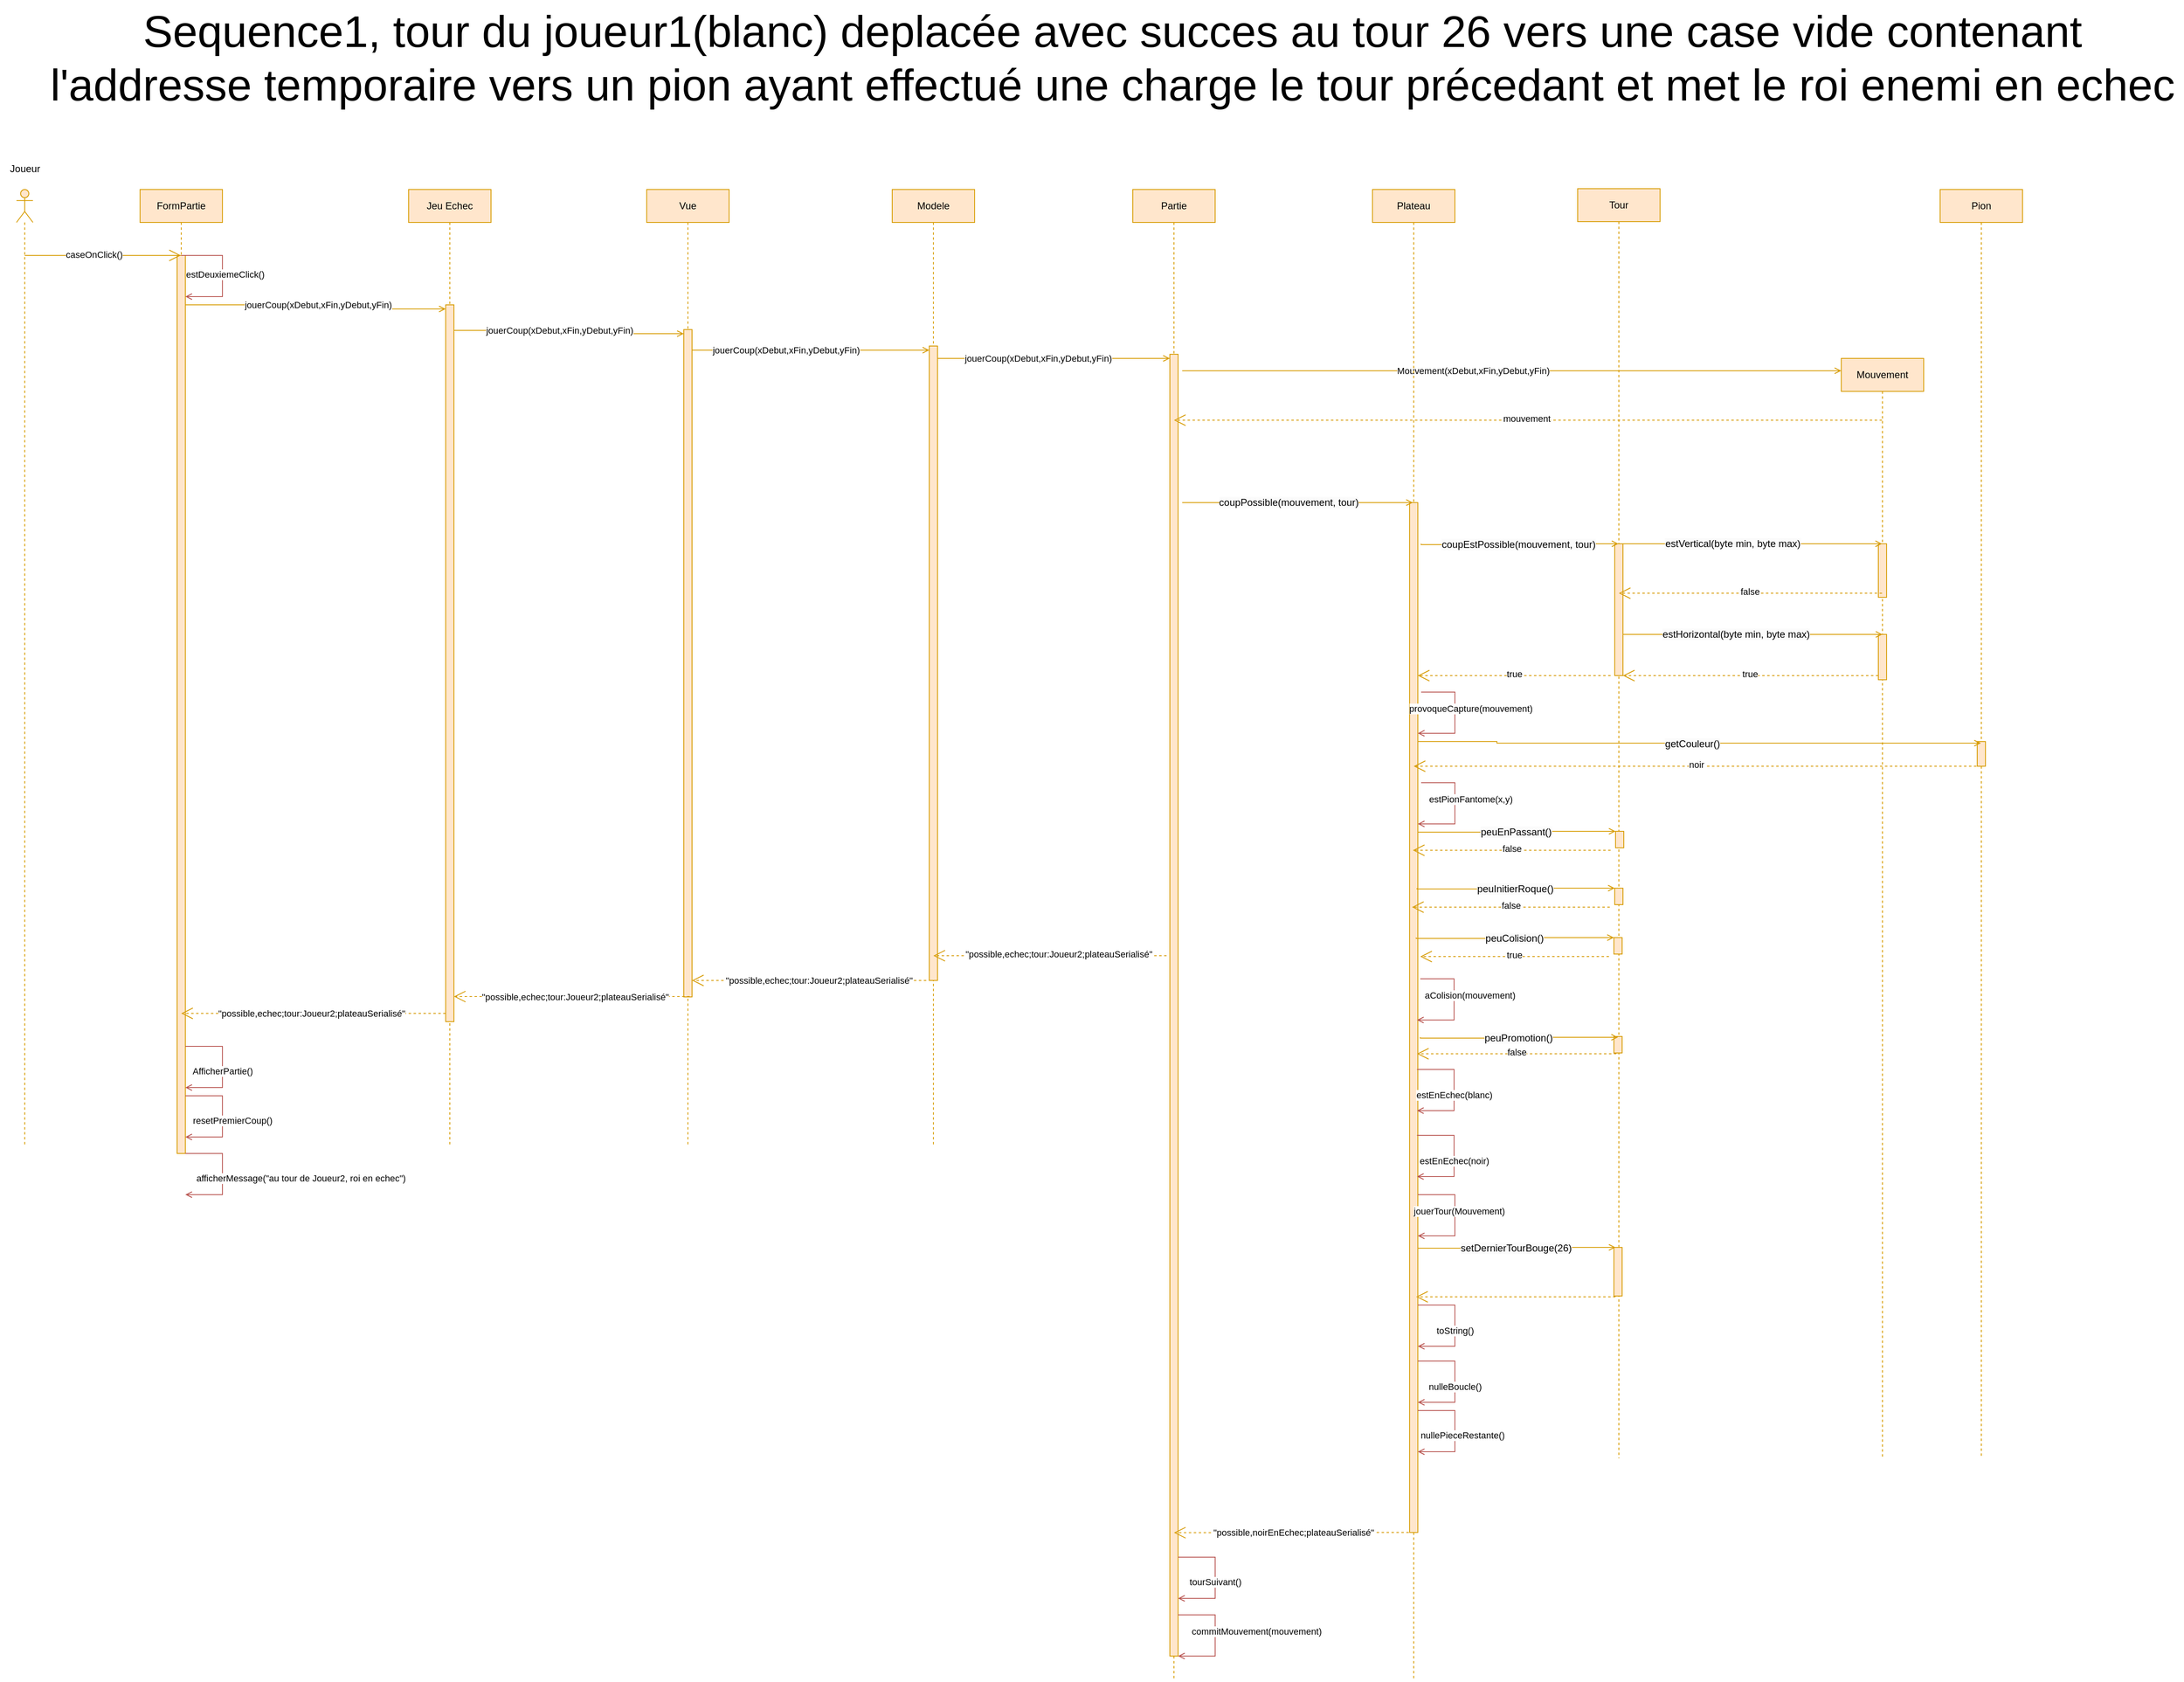 <mxfile version="26.1.0">
  <diagram name="Page-1" id="c7MBzF5Fkux2hQArZyj8">
    <mxGraphModel dx="3379" dy="1320" grid="1" gridSize="10" guides="1" tooltips="1" connect="1" arrows="1" fold="1" page="1" pageScale="1" pageWidth="827" pageHeight="1169" math="0" shadow="0">
      <root>
        <mxCell id="0" />
        <mxCell id="1" parent="0" />
        <mxCell id="GvulQhEinVonRZqq1PHL-5" value="" style="shape=umlLifeline;perimeter=lifelinePerimeter;whiteSpace=wrap;html=1;container=1;dropTarget=0;collapsible=0;recursiveResize=0;outlineConnect=0;portConstraint=eastwest;newEdgeStyle={&quot;curved&quot;:0,&quot;rounded&quot;:0};participant=umlActor;fillColor=#ffe6cc;strokeColor=#d79b00;" parent="1" vertex="1">
          <mxGeometry x="-455" y="380" width="20" height="1160" as="geometry" />
        </mxCell>
        <mxCell id="GvulQhEinVonRZqq1PHL-7" value="Joueur" style="text;html=1;align=center;verticalAlign=middle;resizable=0;points=[];autosize=1;strokeColor=none;fillColor=none;" parent="1" vertex="1">
          <mxGeometry x="-475" y="340" width="60" height="30" as="geometry" />
        </mxCell>
        <mxCell id="GvulQhEinVonRZqq1PHL-8" value="FormPartie" style="shape=umlLifeline;perimeter=lifelinePerimeter;whiteSpace=wrap;html=1;container=1;dropTarget=0;collapsible=0;recursiveResize=0;outlineConnect=0;portConstraint=eastwest;newEdgeStyle={&quot;curved&quot;:0,&quot;rounded&quot;:0};fillColor=#ffe6cc;strokeColor=#d79b00;" parent="1" vertex="1">
          <mxGeometry x="-305" y="380" width="100" height="1170" as="geometry" />
        </mxCell>
        <mxCell id="GvulQhEinVonRZqq1PHL-12" value="" style="html=1;points=[[0,0,0,0,5],[0,1,0,0,-5],[1,0,0,0,5],[1,1,0,0,-5]];perimeter=orthogonalPerimeter;outlineConnect=0;targetShapes=umlLifeline;portConstraint=eastwest;newEdgeStyle={&quot;curved&quot;:0,&quot;rounded&quot;:0};fillColor=#ffe6cc;strokeColor=#d79b00;" parent="GvulQhEinVonRZqq1PHL-8" vertex="1">
          <mxGeometry x="45" y="80" width="10" height="1090" as="geometry" />
        </mxCell>
        <mxCell id="GvulQhEinVonRZqq1PHL-9" value="" style="endArrow=open;endFill=1;endSize=12;html=1;rounded=0;fillColor=#ffe6cc;strokeColor=#d79b00;" parent="1" source="GvulQhEinVonRZqq1PHL-5" target="GvulQhEinVonRZqq1PHL-8" edge="1">
          <mxGeometry width="160" relative="1" as="geometry">
            <mxPoint x="-415" y="510" as="sourcePoint" />
            <mxPoint x="-305" y="510" as="targetPoint" />
            <Array as="points">
              <mxPoint x="-365" y="460" />
            </Array>
          </mxGeometry>
        </mxCell>
        <mxCell id="GvulQhEinVonRZqq1PHL-10" value="caseOnClick()" style="edgeLabel;html=1;align=center;verticalAlign=middle;resizable=0;points=[];" parent="GvulQhEinVonRZqq1PHL-9" vertex="1" connectable="0">
          <mxGeometry x="-0.498" y="1" relative="1" as="geometry">
            <mxPoint x="36" as="offset" />
          </mxGeometry>
        </mxCell>
        <mxCell id="GvulQhEinVonRZqq1PHL-11" value="Jeu Echec" style="shape=umlLifeline;perimeter=lifelinePerimeter;whiteSpace=wrap;html=1;container=1;dropTarget=0;collapsible=0;recursiveResize=0;outlineConnect=0;portConstraint=eastwest;newEdgeStyle={&quot;curved&quot;:0,&quot;rounded&quot;:0};fillColor=#ffe6cc;strokeColor=#d79b00;" parent="1" vertex="1">
          <mxGeometry x="21" y="380" width="100" height="1160" as="geometry" />
        </mxCell>
        <mxCell id="GvulQhEinVonRZqq1PHL-18" value="" style="html=1;points=[[0,0,0,0,5],[0,1,0,0,-5],[1,0,0,0,5],[1,1,0,0,-5]];perimeter=orthogonalPerimeter;outlineConnect=0;targetShapes=umlLifeline;portConstraint=eastwest;newEdgeStyle={&quot;curved&quot;:0,&quot;rounded&quot;:0};fillColor=#ffe6cc;strokeColor=#d79b00;" parent="GvulQhEinVonRZqq1PHL-11" vertex="1">
          <mxGeometry x="45" y="140" width="10" height="870" as="geometry" />
        </mxCell>
        <mxCell id="GvulQhEinVonRZqq1PHL-13" style="edgeStyle=orthogonalEdgeStyle;rounded=0;orthogonalLoop=1;jettySize=auto;html=1;curved=0;endArrow=open;endFill=0;fillColor=#ffe6cc;strokeColor=#d79b00;entryX=0;entryY=0;entryDx=0;entryDy=5;entryPerimeter=0;" parent="1" source="GvulQhEinVonRZqq1PHL-12" target="GvulQhEinVonRZqq1PHL-18" edge="1">
          <mxGeometry relative="1" as="geometry">
            <mxPoint x="-158.5" y="520" as="sourcePoint" />
            <mxPoint x="66" y="520" as="targetPoint" />
            <Array as="points">
              <mxPoint x="-92" y="520" />
              <mxPoint x="-92" y="525" />
            </Array>
          </mxGeometry>
        </mxCell>
        <mxCell id="GvulQhEinVonRZqq1PHL-14" value="jouerCoup(xDebut,xFin,yDebut,yFin)" style="edgeLabel;html=1;align=center;verticalAlign=middle;resizable=0;points=[];" parent="GvulQhEinVonRZqq1PHL-13" vertex="1" connectable="0">
          <mxGeometry x="-0.518" y="-2" relative="1" as="geometry">
            <mxPoint x="83" y="-2" as="offset" />
          </mxGeometry>
        </mxCell>
        <mxCell id="GvulQhEinVonRZqq1PHL-20" value="" style="endArrow=none;endFill=1;endSize=12;html=1;rounded=0;startArrow=open;startFill=0;fillColor=#f8cecc;strokeColor=#b85450;" parent="1" source="GvulQhEinVonRZqq1PHL-12" edge="1">
          <mxGeometry width="160" relative="1" as="geometry">
            <mxPoint x="-245" y="510" as="sourcePoint" />
            <mxPoint x="-255" y="460" as="targetPoint" />
            <Array as="points">
              <mxPoint x="-205" y="510" />
              <mxPoint x="-205" y="460" />
            </Array>
          </mxGeometry>
        </mxCell>
        <mxCell id="GvulQhEinVonRZqq1PHL-21" value="estDeuxiemeClick()" style="edgeLabel;html=1;align=center;verticalAlign=middle;resizable=0;points=[];" parent="GvulQhEinVonRZqq1PHL-20" vertex="1" connectable="0">
          <mxGeometry x="-0.009" y="-3" relative="1" as="geometry">
            <mxPoint as="offset" />
          </mxGeometry>
        </mxCell>
        <mxCell id="GvulQhEinVonRZqq1PHL-34" value="Modele" style="shape=umlLifeline;perimeter=lifelinePerimeter;whiteSpace=wrap;html=1;container=1;dropTarget=0;collapsible=0;recursiveResize=0;outlineConnect=0;portConstraint=eastwest;newEdgeStyle={&quot;curved&quot;:0,&quot;rounded&quot;:0};fillColor=#ffe6cc;strokeColor=#d79b00;" parent="1" vertex="1">
          <mxGeometry x="608" y="380" width="100" height="1160" as="geometry" />
        </mxCell>
        <mxCell id="GvulQhEinVonRZqq1PHL-35" value="" style="html=1;points=[[0,0,0,0,5],[0,1,0,0,-5],[1,0,0,0,5],[1,1,0,0,-5]];perimeter=orthogonalPerimeter;outlineConnect=0;targetShapes=umlLifeline;portConstraint=eastwest;newEdgeStyle={&quot;curved&quot;:0,&quot;rounded&quot;:0};fillColor=#ffe6cc;strokeColor=#d79b00;" parent="GvulQhEinVonRZqq1PHL-34" vertex="1">
          <mxGeometry x="45" y="190" width="10" height="770" as="geometry" />
        </mxCell>
        <mxCell id="GvulQhEinVonRZqq1PHL-36" style="edgeStyle=orthogonalEdgeStyle;rounded=0;orthogonalLoop=1;jettySize=auto;html=1;curved=0;endArrow=open;endFill=0;fillColor=#ffe6cc;strokeColor=#d79b00;entryX=0;entryY=0;entryDx=0;entryDy=5;entryPerimeter=0;" parent="1" source="GvulQhEinVonRZqq1PHL-18" target="GvulQhEinVonRZqq1PHL-143" edge="1">
          <mxGeometry relative="1" as="geometry">
            <mxPoint x="140" y="550" as="sourcePoint" />
            <mxPoint x="350" y="551" as="targetPoint" />
            <Array as="points">
              <mxPoint x="213" y="551" />
              <mxPoint x="213" y="555" />
            </Array>
          </mxGeometry>
        </mxCell>
        <mxCell id="GvulQhEinVonRZqq1PHL-37" value="jouerCoup(xDebut,xFin,yDebut,yFin)" style="edgeLabel;html=1;align=center;verticalAlign=middle;resizable=0;points=[];" parent="GvulQhEinVonRZqq1PHL-36" vertex="1" connectable="0">
          <mxGeometry x="-0.518" y="-2" relative="1" as="geometry">
            <mxPoint x="60" y="-2" as="offset" />
          </mxGeometry>
        </mxCell>
        <mxCell id="GvulQhEinVonRZqq1PHL-38" value="Partie" style="shape=umlLifeline;perimeter=lifelinePerimeter;whiteSpace=wrap;html=1;container=1;dropTarget=0;collapsible=0;recursiveResize=0;outlineConnect=0;portConstraint=eastwest;newEdgeStyle={&quot;curved&quot;:0,&quot;rounded&quot;:0};fillColor=#ffe6cc;strokeColor=#d79b00;" parent="1" vertex="1">
          <mxGeometry x="900" y="380" width="100" height="1810" as="geometry" />
        </mxCell>
        <mxCell id="GvulQhEinVonRZqq1PHL-39" value="" style="html=1;points=[[0,0,0,0,5],[0,1,0,0,-5],[1,0,0,0,5],[1,1,0,0,-5]];perimeter=orthogonalPerimeter;outlineConnect=0;targetShapes=umlLifeline;portConstraint=eastwest;newEdgeStyle={&quot;curved&quot;:0,&quot;rounded&quot;:0};fillColor=#ffe6cc;strokeColor=#d79b00;" parent="GvulQhEinVonRZqq1PHL-38" vertex="1">
          <mxGeometry x="45" y="200" width="10" height="1580" as="geometry" />
        </mxCell>
        <mxCell id="GvulQhEinVonRZqq1PHL-41" style="edgeStyle=orthogonalEdgeStyle;rounded=0;orthogonalLoop=1;jettySize=auto;html=1;curved=0;endArrow=open;endFill=0;fillColor=#ffe6cc;strokeColor=#d79b00;entryX=0;entryY=0;entryDx=0;entryDy=5;entryPerimeter=0;exitX=1;exitY=0;exitDx=0;exitDy=5;exitPerimeter=0;" parent="1" source="GvulQhEinVonRZqq1PHL-35" target="GvulQhEinVonRZqq1PHL-39" edge="1">
          <mxGeometry relative="1" as="geometry">
            <mxPoint x="715" y="585" as="sourcePoint" />
            <mxPoint x="939.5" y="585" as="targetPoint" />
            <Array as="points">
              <mxPoint x="663" y="585" />
            </Array>
          </mxGeometry>
        </mxCell>
        <mxCell id="GvulQhEinVonRZqq1PHL-42" value="jouerCoup(xDebut,xFin,yDebut,yFin)" style="edgeLabel;html=1;align=center;verticalAlign=middle;resizable=0;points=[];" parent="GvulQhEinVonRZqq1PHL-41" vertex="1" connectable="0">
          <mxGeometry x="-0.518" y="-2" relative="1" as="geometry">
            <mxPoint x="61" y="-2" as="offset" />
          </mxGeometry>
        </mxCell>
        <mxCell id="GvulQhEinVonRZqq1PHL-55" value="Mouvement" style="shape=umlLifeline;perimeter=lifelinePerimeter;whiteSpace=wrap;html=1;container=1;dropTarget=0;collapsible=0;recursiveResize=0;outlineConnect=0;portConstraint=eastwest;newEdgeStyle={&quot;curved&quot;:0,&quot;rounded&quot;:0};fillColor=#ffe6cc;strokeColor=#d79b00;" parent="1" vertex="1">
          <mxGeometry x="1760" y="585" width="100" height="1335" as="geometry" />
        </mxCell>
        <mxCell id="GvulQhEinVonRZqq1PHL-84" value="" style="html=1;points=[[0,0,0,0,5],[0,1,0,0,-5],[1,0,0,0,5],[1,1,0,0,-5]];perimeter=orthogonalPerimeter;outlineConnect=0;targetShapes=umlLifeline;portConstraint=eastwest;newEdgeStyle={&quot;curved&quot;:0,&quot;rounded&quot;:0};fillColor=#ffe6cc;strokeColor=#d79b00;" parent="GvulQhEinVonRZqq1PHL-55" vertex="1">
          <mxGeometry x="45" y="225" width="10" height="65" as="geometry" />
        </mxCell>
        <mxCell id="GvulQhEinVonRZqq1PHL-89" value="" style="html=1;points=[[0,0,0,0,5],[0,1,0,0,-5],[1,0,0,0,5],[1,1,0,0,-5]];perimeter=orthogonalPerimeter;outlineConnect=0;targetShapes=umlLifeline;portConstraint=eastwest;newEdgeStyle={&quot;curved&quot;:0,&quot;rounded&quot;:0};fillColor=#ffe6cc;strokeColor=#d79b00;" parent="GvulQhEinVonRZqq1PHL-55" vertex="1">
          <mxGeometry x="45" y="335" width="10" height="55" as="geometry" />
        </mxCell>
        <mxCell id="GvulQhEinVonRZqq1PHL-65" style="edgeStyle=orthogonalEdgeStyle;rounded=0;orthogonalLoop=1;jettySize=auto;html=1;curved=0;endArrow=open;endFill=0;fillColor=#ffe6cc;strokeColor=#d79b00;" parent="1" edge="1">
          <mxGeometry relative="1" as="geometry">
            <mxPoint x="960" y="600" as="sourcePoint" />
            <mxPoint x="1760" y="600" as="targetPoint" />
            <Array as="points" />
          </mxGeometry>
        </mxCell>
        <mxCell id="GvulQhEinVonRZqq1PHL-66" value="Mouvement(xDebut,xFin,yDebut,yFin)" style="edgeLabel;html=1;align=center;verticalAlign=middle;resizable=0;points=[];" parent="GvulQhEinVonRZqq1PHL-65" vertex="1" connectable="0">
          <mxGeometry x="-0.518" y="-2" relative="1" as="geometry">
            <mxPoint x="160" y="-2" as="offset" />
          </mxGeometry>
        </mxCell>
        <mxCell id="GvulQhEinVonRZqq1PHL-67" value="" style="endArrow=open;endFill=1;endSize=12;html=1;rounded=0;fillColor=#ffe6cc;strokeColor=#d79b00;dashed=1;" parent="1" source="GvulQhEinVonRZqq1PHL-55" target="GvulQhEinVonRZqq1PHL-38" edge="1">
          <mxGeometry width="160" relative="1" as="geometry">
            <mxPoint x="1230" y="670" as="sourcePoint" />
            <mxPoint x="1070" y="670" as="targetPoint" />
            <Array as="points">
              <mxPoint x="1380" y="660" />
              <mxPoint x="1190" y="660" />
            </Array>
          </mxGeometry>
        </mxCell>
        <mxCell id="GvulQhEinVonRZqq1PHL-73" value="mouvement" style="edgeLabel;html=1;align=center;verticalAlign=middle;resizable=0;points=[];" parent="GvulQhEinVonRZqq1PHL-67" vertex="1" connectable="0">
          <mxGeometry x="0.005" y="-2" relative="1" as="geometry">
            <mxPoint as="offset" />
          </mxGeometry>
        </mxCell>
        <mxCell id="GvulQhEinVonRZqq1PHL-68" value="Plateau" style="shape=umlLifeline;perimeter=lifelinePerimeter;whiteSpace=wrap;html=1;container=1;dropTarget=0;collapsible=0;recursiveResize=0;outlineConnect=0;portConstraint=eastwest;newEdgeStyle={&quot;curved&quot;:0,&quot;rounded&quot;:0};fillColor=#ffe6cc;strokeColor=#d79b00;" parent="1" vertex="1">
          <mxGeometry x="1191" y="380" width="100" height="1810" as="geometry" />
        </mxCell>
        <mxCell id="GvulQhEinVonRZqq1PHL-69" value="" style="html=1;points=[[0,0,0,0,5],[0,1,0,0,-5],[1,0,0,0,5],[1,1,0,0,-5]];perimeter=orthogonalPerimeter;outlineConnect=0;targetShapes=umlLifeline;portConstraint=eastwest;newEdgeStyle={&quot;curved&quot;:0,&quot;rounded&quot;:0};fillColor=#ffe6cc;strokeColor=#d79b00;" parent="GvulQhEinVonRZqq1PHL-68" vertex="1">
          <mxGeometry x="45" y="380" width="10" height="1250" as="geometry" />
        </mxCell>
        <mxCell id="GvulQhEinVonRZqq1PHL-70" style="edgeStyle=orthogonalEdgeStyle;rounded=0;orthogonalLoop=1;jettySize=auto;html=1;curved=0;endArrow=open;endFill=0;fillColor=#ffe6cc;strokeColor=#d79b00;" parent="1" edge="1">
          <mxGeometry relative="1" as="geometry">
            <mxPoint x="960" y="760" as="sourcePoint" />
            <mxPoint x="1240" y="760" as="targetPoint" />
            <Array as="points" />
          </mxGeometry>
        </mxCell>
        <mxCell id="GvulQhEinVonRZqq1PHL-71" value="&lt;span style=&quot;font-size: 12px; text-align: left; text-wrap-mode: wrap; background-color: rgb(251, 251, 251);&quot;&gt;coupPossible(mouvement, tour)&lt;/span&gt;" style="edgeLabel;html=1;align=center;verticalAlign=middle;resizable=0;points=[];" parent="GvulQhEinVonRZqq1PHL-70" vertex="1" connectable="0">
          <mxGeometry x="-0.518" y="-2" relative="1" as="geometry">
            <mxPoint x="61" y="-2" as="offset" />
          </mxGeometry>
        </mxCell>
        <mxCell id="GvulQhEinVonRZqq1PHL-74" value="" style="endArrow=open;endFill=1;endSize=12;html=1;rounded=0;fillColor=#ffe6cc;strokeColor=#d79b00;dashed=1;entryX=0.5;entryY=0.973;entryDx=0;entryDy=0;entryPerimeter=0;" parent="1" edge="1">
          <mxGeometry width="160" relative="1" as="geometry">
            <mxPoint x="1241" y="2010" as="sourcePoint" />
            <mxPoint x="950" y="2010.3" as="targetPoint" />
            <Array as="points">
              <mxPoint x="1201" y="2010" />
            </Array>
          </mxGeometry>
        </mxCell>
        <mxCell id="GvulQhEinVonRZqq1PHL-75" value="&quot;possible,noirEnEchec;plateauSerialisé&quot;" style="edgeLabel;html=1;align=center;verticalAlign=middle;resizable=0;points=[];" parent="GvulQhEinVonRZqq1PHL-74" vertex="1" connectable="0">
          <mxGeometry x="0.005" y="-2" relative="1" as="geometry">
            <mxPoint y="2" as="offset" />
          </mxGeometry>
        </mxCell>
        <mxCell id="GvulQhEinVonRZqq1PHL-76" value="Tour" style="shape=umlLifeline;perimeter=lifelinePerimeter;whiteSpace=wrap;html=1;container=1;dropTarget=0;collapsible=0;recursiveResize=0;outlineConnect=0;portConstraint=eastwest;newEdgeStyle={&quot;curved&quot;:0,&quot;rounded&quot;:0};fillColor=#ffe6cc;strokeColor=#d79b00;" parent="1" vertex="1">
          <mxGeometry x="1440" y="379" width="100" height="1541" as="geometry" />
        </mxCell>
        <mxCell id="GvulQhEinVonRZqq1PHL-77" value="" style="html=1;points=[[0,0,0,0,5],[0,1,0,0,-5],[1,0,0,0,5],[1,1,0,0,-5]];perimeter=orthogonalPerimeter;outlineConnect=0;targetShapes=umlLifeline;portConstraint=eastwest;newEdgeStyle={&quot;curved&quot;:0,&quot;rounded&quot;:0};fillColor=#ffe6cc;strokeColor=#d79b00;" parent="GvulQhEinVonRZqq1PHL-76" vertex="1">
          <mxGeometry x="45" y="431" width="10" height="160" as="geometry" />
        </mxCell>
        <mxCell id="GvulQhEinVonRZqq1PHL-94" value="" style="html=1;points=[[0,0,0,0,5],[0,1,0,0,-5],[1,0,0,0,5],[1,1,0,0,-5]];perimeter=orthogonalPerimeter;outlineConnect=0;targetShapes=umlLifeline;portConstraint=eastwest;newEdgeStyle={&quot;curved&quot;:0,&quot;rounded&quot;:0};fillColor=#ffe6cc;strokeColor=#d79b00;" parent="GvulQhEinVonRZqq1PHL-76" vertex="1">
          <mxGeometry x="44" y="909" width="10" height="20" as="geometry" />
        </mxCell>
        <mxCell id="GvulQhEinVonRZqq1PHL-162" value="" style="html=1;points=[[0,0,0,0,5],[0,1,0,0,-5],[1,0,0,0,5],[1,1,0,0,-5]];perimeter=orthogonalPerimeter;outlineConnect=0;targetShapes=umlLifeline;portConstraint=eastwest;newEdgeStyle={&quot;curved&quot;:0,&quot;rounded&quot;:0};fillColor=#ffe6cc;strokeColor=#d79b00;" parent="GvulQhEinVonRZqq1PHL-76" vertex="1">
          <mxGeometry x="44" y="1029" width="10" height="20" as="geometry" />
        </mxCell>
        <mxCell id="GvulQhEinVonRZqq1PHL-95" style="edgeStyle=orthogonalEdgeStyle;rounded=0;orthogonalLoop=1;jettySize=auto;html=1;curved=0;endArrow=open;endFill=0;fillColor=#ffe6cc;strokeColor=#d79b00;" parent="GvulQhEinVonRZqq1PHL-76" edge="1">
          <mxGeometry relative="1" as="geometry">
            <mxPoint x="-196" y="909" as="sourcePoint" />
            <mxPoint x="44" y="909" as="targetPoint" />
            <Array as="points">
              <mxPoint x="-196" y="910" />
              <mxPoint x="-100" y="910" />
              <mxPoint x="-100" y="909" />
            </Array>
          </mxGeometry>
        </mxCell>
        <mxCell id="GvulQhEinVonRZqq1PHL-96" value="&lt;span style=&quot;font-size: 12px; text-align: left; text-wrap-mode: wrap; background-color: rgb(251, 251, 251);&quot;&gt;peuColision()&lt;/span&gt;" style="edgeLabel;html=1;align=center;verticalAlign=middle;resizable=0;points=[];" parent="GvulQhEinVonRZqq1PHL-95" vertex="1" connectable="0">
          <mxGeometry x="-0.518" y="-2" relative="1" as="geometry">
            <mxPoint x="61" y="-2" as="offset" />
          </mxGeometry>
        </mxCell>
        <mxCell id="GvulQhEinVonRZqq1PHL-97" value="" style="endArrow=open;endFill=1;endSize=12;html=1;rounded=0;fillColor=#ffe6cc;strokeColor=#d79b00;dashed=1;exitX=0;exitY=1;exitDx=0;exitDy=-5;exitPerimeter=0;" parent="GvulQhEinVonRZqq1PHL-76" edge="1">
          <mxGeometry width="160" relative="1" as="geometry">
            <mxPoint x="38" y="932" as="sourcePoint" />
            <mxPoint x="-191" y="932" as="targetPoint" />
            <Array as="points">
              <mxPoint x="-67" y="932" />
            </Array>
          </mxGeometry>
        </mxCell>
        <mxCell id="GvulQhEinVonRZqq1PHL-98" value="true" style="edgeLabel;html=1;align=center;verticalAlign=middle;resizable=0;points=[];" parent="GvulQhEinVonRZqq1PHL-97" vertex="1" connectable="0">
          <mxGeometry x="0.005" y="-2" relative="1" as="geometry">
            <mxPoint as="offset" />
          </mxGeometry>
        </mxCell>
        <mxCell id="GvulQhEinVonRZqq1PHL-99" value="" style="endArrow=none;endFill=1;endSize=12;html=1;rounded=0;startArrow=open;startFill=0;fillColor=#f8cecc;strokeColor=#b85450;" parent="GvulQhEinVonRZqq1PHL-76" edge="1">
          <mxGeometry width="160" relative="1" as="geometry">
            <mxPoint x="-195" y="1009" as="sourcePoint" />
            <mxPoint x="-191" y="959" as="targetPoint" />
            <Array as="points">
              <mxPoint x="-150" y="1009" />
              <mxPoint x="-150" y="959" />
            </Array>
          </mxGeometry>
        </mxCell>
        <mxCell id="GvulQhEinVonRZqq1PHL-100" value="aColision(mouvement)" style="edgeLabel;html=1;align=center;verticalAlign=middle;resizable=0;points=[];" parent="GvulQhEinVonRZqq1PHL-99" vertex="1" connectable="0">
          <mxGeometry x="-0.009" y="-3" relative="1" as="geometry">
            <mxPoint x="16" y="-8" as="offset" />
          </mxGeometry>
        </mxCell>
        <mxCell id="GvulQhEinVonRZqq1PHL-138" value="" style="endArrow=none;endFill=1;endSize=12;html=1;rounded=0;startArrow=open;startFill=0;fillColor=#f8cecc;strokeColor=#b85450;" parent="GvulQhEinVonRZqq1PHL-76" edge="1">
          <mxGeometry width="160" relative="1" as="geometry">
            <mxPoint x="-195" y="1119" as="sourcePoint" />
            <mxPoint x="-195" y="1069" as="targetPoint" />
            <Array as="points">
              <mxPoint x="-150" y="1119" />
              <mxPoint x="-150" y="1069" />
            </Array>
          </mxGeometry>
        </mxCell>
        <mxCell id="GvulQhEinVonRZqq1PHL-139" value="estEnEchec(blanc)" style="edgeLabel;html=1;align=center;verticalAlign=middle;resizable=0;points=[];" parent="GvulQhEinVonRZqq1PHL-138" vertex="1" connectable="0">
          <mxGeometry x="-0.009" y="-3" relative="1" as="geometry">
            <mxPoint x="-3" y="5" as="offset" />
          </mxGeometry>
        </mxCell>
        <mxCell id="GvulQhEinVonRZqq1PHL-163" style="edgeStyle=orthogonalEdgeStyle;rounded=0;orthogonalLoop=1;jettySize=auto;html=1;curved=0;endArrow=open;endFill=0;fillColor=#ffe6cc;strokeColor=#d79b00;" parent="GvulQhEinVonRZqq1PHL-76" edge="1">
          <mxGeometry relative="1" as="geometry">
            <mxPoint x="-191" y="1030" as="sourcePoint" />
            <mxPoint x="49" y="1030" as="targetPoint" />
            <Array as="points">
              <mxPoint x="-191" y="1031" />
              <mxPoint x="-95" y="1031" />
              <mxPoint x="-95" y="1030" />
            </Array>
          </mxGeometry>
        </mxCell>
        <mxCell id="GvulQhEinVonRZqq1PHL-164" value="&lt;span style=&quot;font-size: 12px; text-align: left; text-wrap-mode: wrap; background-color: rgb(251, 251, 251);&quot;&gt;peuPromotion()&lt;/span&gt;" style="edgeLabel;html=1;align=center;verticalAlign=middle;resizable=0;points=[];" parent="GvulQhEinVonRZqq1PHL-163" vertex="1" connectable="0">
          <mxGeometry x="-0.518" y="-2" relative="1" as="geometry">
            <mxPoint x="61" y="-2" as="offset" />
          </mxGeometry>
        </mxCell>
        <mxCell id="GvulQhEinVonRZqq1PHL-167" value="" style="endArrow=open;endFill=1;endSize=12;html=1;rounded=0;fillColor=#ffe6cc;strokeColor=#d79b00;dashed=1;exitX=0;exitY=1;exitDx=0;exitDy=-5;exitPerimeter=0;" parent="GvulQhEinVonRZqq1PHL-76" edge="1">
          <mxGeometry width="160" relative="1" as="geometry">
            <mxPoint x="47" y="1050" as="sourcePoint" />
            <mxPoint x="-195" y="1050" as="targetPoint" />
            <Array as="points">
              <mxPoint x="-58" y="1050" />
            </Array>
          </mxGeometry>
        </mxCell>
        <mxCell id="GvulQhEinVonRZqq1PHL-168" value="false" style="edgeLabel;html=1;align=center;verticalAlign=middle;resizable=0;points=[];" parent="GvulQhEinVonRZqq1PHL-167" vertex="1" connectable="0">
          <mxGeometry x="0.005" y="-2" relative="1" as="geometry">
            <mxPoint as="offset" />
          </mxGeometry>
        </mxCell>
        <mxCell id="g28BqwCWcq6KlZtZmIzM-1" value="" style="endArrow=none;endFill=1;endSize=12;html=1;rounded=0;startArrow=open;startFill=0;fillColor=#f8cecc;strokeColor=#b85450;" parent="GvulQhEinVonRZqq1PHL-76" edge="1">
          <mxGeometry width="160" relative="1" as="geometry">
            <mxPoint x="-195" y="1199" as="sourcePoint" />
            <mxPoint x="-195" y="1149" as="targetPoint" />
            <Array as="points">
              <mxPoint x="-150" y="1199" />
              <mxPoint x="-150" y="1149" />
            </Array>
          </mxGeometry>
        </mxCell>
        <mxCell id="g28BqwCWcq6KlZtZmIzM-2" value="estEnEchec(noir)" style="edgeLabel;html=1;align=center;verticalAlign=middle;resizable=0;points=[];" parent="g28BqwCWcq6KlZtZmIzM-1" vertex="1" connectable="0">
          <mxGeometry x="-0.009" y="-3" relative="1" as="geometry">
            <mxPoint x="-3" y="5" as="offset" />
          </mxGeometry>
        </mxCell>
        <mxCell id="g28BqwCWcq6KlZtZmIzM-10" value="" style="html=1;points=[[0,0,0,0,5],[0,1,0,0,-5],[1,0,0,0,5],[1,1,0,0,-5]];perimeter=orthogonalPerimeter;outlineConnect=0;targetShapes=umlLifeline;portConstraint=eastwest;newEdgeStyle={&quot;curved&quot;:0,&quot;rounded&quot;:0};fillColor=#ffe6cc;strokeColor=#d79b00;" parent="GvulQhEinVonRZqq1PHL-76" vertex="1">
          <mxGeometry x="45" y="849" width="10" height="20" as="geometry" />
        </mxCell>
        <mxCell id="g28BqwCWcq6KlZtZmIzM-11" style="edgeStyle=orthogonalEdgeStyle;rounded=0;orthogonalLoop=1;jettySize=auto;html=1;curved=0;endArrow=open;endFill=0;fillColor=#ffe6cc;strokeColor=#d79b00;" parent="GvulQhEinVonRZqq1PHL-76" edge="1">
          <mxGeometry relative="1" as="geometry">
            <mxPoint x="-195" y="849" as="sourcePoint" />
            <mxPoint x="45" y="849" as="targetPoint" />
            <Array as="points">
              <mxPoint x="-195" y="850" />
              <mxPoint x="-99" y="850" />
              <mxPoint x="-99" y="849" />
            </Array>
          </mxGeometry>
        </mxCell>
        <mxCell id="g28BqwCWcq6KlZtZmIzM-12" value="&lt;span style=&quot;font-size: 12px; text-align: left; text-wrap-mode: wrap; background-color: rgb(251, 251, 251);&quot;&gt;peuInitierRoque()&lt;/span&gt;" style="edgeLabel;html=1;align=center;verticalAlign=middle;resizable=0;points=[];" parent="g28BqwCWcq6KlZtZmIzM-11" vertex="1" connectable="0">
          <mxGeometry x="-0.518" y="-2" relative="1" as="geometry">
            <mxPoint x="61" y="-2" as="offset" />
          </mxGeometry>
        </mxCell>
        <mxCell id="g28BqwCWcq6KlZtZmIzM-13" value="" style="endArrow=open;endFill=1;endSize=12;html=1;rounded=0;fillColor=#ffe6cc;strokeColor=#d79b00;dashed=1;exitX=0;exitY=1;exitDx=0;exitDy=-5;exitPerimeter=0;" parent="GvulQhEinVonRZqq1PHL-76" edge="1">
          <mxGeometry width="160" relative="1" as="geometry">
            <mxPoint x="39" y="872" as="sourcePoint" />
            <mxPoint x="-201" y="872" as="targetPoint" />
            <Array as="points" />
          </mxGeometry>
        </mxCell>
        <mxCell id="g28BqwCWcq6KlZtZmIzM-14" value="false" style="edgeLabel;html=1;align=center;verticalAlign=middle;resizable=0;points=[];" parent="g28BqwCWcq6KlZtZmIzM-13" vertex="1" connectable="0">
          <mxGeometry x="0.005" y="-2" relative="1" as="geometry">
            <mxPoint as="offset" />
          </mxGeometry>
        </mxCell>
        <mxCell id="g28BqwCWcq6KlZtZmIzM-98" value="" style="html=1;points=[[0,0,0,0,5],[0,1,0,0,-5],[1,0,0,0,5],[1,1,0,0,-5]];perimeter=orthogonalPerimeter;outlineConnect=0;targetShapes=umlLifeline;portConstraint=eastwest;newEdgeStyle={&quot;curved&quot;:0,&quot;rounded&quot;:0};fillColor=#ffe6cc;strokeColor=#d79b00;" parent="GvulQhEinVonRZqq1PHL-76" vertex="1">
          <mxGeometry x="44" y="1285" width="10" height="59" as="geometry" />
        </mxCell>
        <mxCell id="g28BqwCWcq6KlZtZmIzM-17" value="" style="endArrow=none;endFill=1;endSize=12;html=1;rounded=0;startArrow=open;startFill=0;fillColor=#f8cecc;strokeColor=#b85450;" parent="GvulQhEinVonRZqq1PHL-76" edge="1">
          <mxGeometry width="160" relative="1" as="geometry">
            <mxPoint x="-194" y="1405" as="sourcePoint" />
            <mxPoint x="-194" y="1355" as="targetPoint" />
            <Array as="points">
              <mxPoint x="-149" y="1405" />
              <mxPoint x="-149" y="1355" />
            </Array>
          </mxGeometry>
        </mxCell>
        <mxCell id="g28BqwCWcq6KlZtZmIzM-18" value="toString()" style="edgeLabel;html=1;align=center;verticalAlign=middle;resizable=0;points=[];" parent="g28BqwCWcq6KlZtZmIzM-17" vertex="1" connectable="0">
          <mxGeometry x="-0.009" y="-3" relative="1" as="geometry">
            <mxPoint x="-3" y="5" as="offset" />
          </mxGeometry>
        </mxCell>
        <mxCell id="g28BqwCWcq6KlZtZmIzM-99" style="edgeStyle=orthogonalEdgeStyle;rounded=0;orthogonalLoop=1;jettySize=auto;html=1;curved=0;endArrow=open;endFill=0;fillColor=#ffe6cc;strokeColor=#d79b00;" parent="GvulQhEinVonRZqq1PHL-76" edge="1">
          <mxGeometry relative="1" as="geometry">
            <mxPoint x="-194" y="1285" as="sourcePoint" />
            <mxPoint x="46" y="1285" as="targetPoint" />
            <Array as="points">
              <mxPoint x="-194" y="1286" />
              <mxPoint x="-98" y="1286" />
              <mxPoint x="-98" y="1285" />
            </Array>
          </mxGeometry>
        </mxCell>
        <mxCell id="g28BqwCWcq6KlZtZmIzM-100" value="&lt;span style=&quot;font-size: 12px; text-align: left; text-wrap-mode: wrap; background-color: rgb(251, 251, 251);&quot;&gt;setDernierTourBouge(26)&lt;/span&gt;" style="edgeLabel;html=1;align=center;verticalAlign=middle;resizable=0;points=[];" parent="g28BqwCWcq6KlZtZmIzM-99" vertex="1" connectable="0">
          <mxGeometry x="-0.518" y="-2" relative="1" as="geometry">
            <mxPoint x="61" y="-2" as="offset" />
          </mxGeometry>
        </mxCell>
        <mxCell id="GvulQhEinVonRZqq1PHL-78" style="edgeStyle=orthogonalEdgeStyle;rounded=0;orthogonalLoop=1;jettySize=auto;html=1;curved=0;endArrow=open;endFill=0;fillColor=#ffe6cc;strokeColor=#d79b00;" parent="1" target="GvulQhEinVonRZqq1PHL-76" edge="1">
          <mxGeometry relative="1" as="geometry">
            <mxPoint x="1250" y="810" as="sourcePoint" />
            <mxPoint x="1410" y="820" as="targetPoint" />
            <Array as="points">
              <mxPoint x="1250" y="811" />
              <mxPoint x="1346" y="811" />
              <mxPoint x="1346" y="810" />
            </Array>
          </mxGeometry>
        </mxCell>
        <mxCell id="GvulQhEinVonRZqq1PHL-79" value="&lt;span style=&quot;font-size: 12px; text-align: left; text-wrap-mode: wrap; background-color: rgb(251, 251, 251);&quot;&gt;coupEstPossible(mouvement, tour)&lt;/span&gt;" style="edgeLabel;html=1;align=center;verticalAlign=middle;resizable=0;points=[];" parent="GvulQhEinVonRZqq1PHL-78" vertex="1" connectable="0">
          <mxGeometry x="-0.518" y="-2" relative="1" as="geometry">
            <mxPoint x="61" y="-2" as="offset" />
          </mxGeometry>
        </mxCell>
        <mxCell id="GvulQhEinVonRZqq1PHL-82" style="edgeStyle=orthogonalEdgeStyle;rounded=0;orthogonalLoop=1;jettySize=auto;html=1;curved=0;endArrow=open;endFill=0;fillColor=#ffe6cc;strokeColor=#d79b00;" parent="1" target="GvulQhEinVonRZqq1PHL-55" edge="1">
          <mxGeometry relative="1" as="geometry">
            <mxPoint x="1490" y="810" as="sourcePoint" />
            <mxPoint x="1730" y="810" as="targetPoint" />
            <Array as="points">
              <mxPoint x="1530" y="810" />
              <mxPoint x="1530" y="810" />
            </Array>
          </mxGeometry>
        </mxCell>
        <mxCell id="GvulQhEinVonRZqq1PHL-83" value="&lt;span style=&quot;font-size: 12px; text-align: left; text-wrap-mode: wrap; background-color: rgb(251, 251, 251);&quot;&gt;estVertical(byte min, byte max)&lt;/span&gt;" style="edgeLabel;html=1;align=center;verticalAlign=middle;resizable=0;points=[];" parent="GvulQhEinVonRZqq1PHL-82" vertex="1" connectable="0">
          <mxGeometry x="-0.518" y="-2" relative="1" as="geometry">
            <mxPoint x="61" y="-2" as="offset" />
          </mxGeometry>
        </mxCell>
        <mxCell id="GvulQhEinVonRZqq1PHL-85" value="" style="endArrow=open;endFill=1;endSize=12;html=1;rounded=0;fillColor=#ffe6cc;strokeColor=#d79b00;dashed=1;" parent="1" source="GvulQhEinVonRZqq1PHL-55" edge="1">
          <mxGeometry width="160" relative="1" as="geometry">
            <mxPoint x="1770" y="870" as="sourcePoint" />
            <mxPoint x="1490" y="870" as="targetPoint" />
            <Array as="points">
              <mxPoint x="1730" y="870" />
            </Array>
          </mxGeometry>
        </mxCell>
        <mxCell id="GvulQhEinVonRZqq1PHL-86" value="false" style="edgeLabel;html=1;align=center;verticalAlign=middle;resizable=0;points=[];" parent="GvulQhEinVonRZqq1PHL-85" vertex="1" connectable="0">
          <mxGeometry x="0.005" y="-2" relative="1" as="geometry">
            <mxPoint as="offset" />
          </mxGeometry>
        </mxCell>
        <mxCell id="GvulQhEinVonRZqq1PHL-87" style="edgeStyle=orthogonalEdgeStyle;rounded=0;orthogonalLoop=1;jettySize=auto;html=1;curved=0;endArrow=open;endFill=0;fillColor=#ffe6cc;strokeColor=#d79b00;" parent="1" source="GvulQhEinVonRZqq1PHL-77" edge="1">
          <mxGeometry relative="1" as="geometry">
            <mxPoint x="1500" y="910" as="sourcePoint" />
            <mxPoint x="1810" y="920" as="targetPoint" />
            <Array as="points">
              <mxPoint x="1490" y="920" />
            </Array>
          </mxGeometry>
        </mxCell>
        <mxCell id="GvulQhEinVonRZqq1PHL-88" value="&lt;span style=&quot;font-size: 12px; text-align: left; text-wrap-mode: wrap; background-color: rgb(251, 251, 251);&quot;&gt;estHorizontal(byte min, byte max)&lt;/span&gt;" style="edgeLabel;html=1;align=center;verticalAlign=middle;resizable=0;points=[];" parent="GvulQhEinVonRZqq1PHL-87" vertex="1" connectable="0">
          <mxGeometry x="-0.518" y="-2" relative="1" as="geometry">
            <mxPoint x="61" y="-2" as="offset" />
          </mxGeometry>
        </mxCell>
        <mxCell id="GvulQhEinVonRZqq1PHL-90" value="" style="endArrow=open;endFill=1;endSize=12;html=1;rounded=0;fillColor=#ffe6cc;strokeColor=#d79b00;dashed=1;exitX=0;exitY=1;exitDx=0;exitDy=-5;exitPerimeter=0;" parent="1" source="GvulQhEinVonRZqq1PHL-89" target="GvulQhEinVonRZqq1PHL-77" edge="1">
          <mxGeometry width="160" relative="1" as="geometry">
            <mxPoint x="1780" y="970" as="sourcePoint" />
            <mxPoint x="1500" y="970" as="targetPoint" />
            <Array as="points">
              <mxPoint x="1700" y="970" />
            </Array>
          </mxGeometry>
        </mxCell>
        <mxCell id="GvulQhEinVonRZqq1PHL-91" value="true" style="edgeLabel;html=1;align=center;verticalAlign=middle;resizable=0;points=[];" parent="GvulQhEinVonRZqq1PHL-90" vertex="1" connectable="0">
          <mxGeometry x="0.005" y="-2" relative="1" as="geometry">
            <mxPoint as="offset" />
          </mxGeometry>
        </mxCell>
        <mxCell id="GvulQhEinVonRZqq1PHL-92" value="" style="endArrow=open;endFill=1;endSize=12;html=1;rounded=0;fillColor=#ffe6cc;strokeColor=#d79b00;dashed=1;exitX=0;exitY=1;exitDx=0;exitDy=-5;exitPerimeter=0;" parent="1" target="GvulQhEinVonRZqq1PHL-69" edge="1">
          <mxGeometry width="160" relative="1" as="geometry">
            <mxPoint x="1480" y="970" as="sourcePoint" />
            <mxPoint x="1250" y="970" as="targetPoint" />
            <Array as="points">
              <mxPoint x="1375" y="970" />
            </Array>
          </mxGeometry>
        </mxCell>
        <mxCell id="GvulQhEinVonRZqq1PHL-93" value="true" style="edgeLabel;html=1;align=center;verticalAlign=middle;resizable=0;points=[];" parent="GvulQhEinVonRZqq1PHL-92" vertex="1" connectable="0">
          <mxGeometry x="0.005" y="-2" relative="1" as="geometry">
            <mxPoint as="offset" />
          </mxGeometry>
        </mxCell>
        <mxCell id="GvulQhEinVonRZqq1PHL-140" value="" style="endArrow=open;endFill=1;endSize=12;html=1;rounded=0;fillColor=#ffe6cc;strokeColor=#d79b00;dashed=1;" parent="1" edge="1" target="GvulQhEinVonRZqq1PHL-34">
          <mxGeometry width="160" relative="1" as="geometry">
            <mxPoint x="941" y="1310" as="sourcePoint" />
            <mxPoint x="709.894" y="1310" as="targetPoint" />
            <Array as="points">
              <mxPoint x="901" y="1310" />
            </Array>
          </mxGeometry>
        </mxCell>
        <mxCell id="GvulQhEinVonRZqq1PHL-141" value="&quot;possible,echec;tour:Joueur2;plateauSerialisé&quot;" style="edgeLabel;html=1;align=center;verticalAlign=middle;resizable=0;points=[];" parent="GvulQhEinVonRZqq1PHL-140" vertex="1" connectable="0">
          <mxGeometry x="0.005" y="-2" relative="1" as="geometry">
            <mxPoint x="11" as="offset" />
          </mxGeometry>
        </mxCell>
        <mxCell id="GvulQhEinVonRZqq1PHL-142" value="Vue" style="shape=umlLifeline;perimeter=lifelinePerimeter;whiteSpace=wrap;html=1;container=1;dropTarget=0;collapsible=0;recursiveResize=0;outlineConnect=0;portConstraint=eastwest;newEdgeStyle={&quot;curved&quot;:0,&quot;rounded&quot;:0};fillColor=#ffe6cc;strokeColor=#d79b00;" parent="1" vertex="1">
          <mxGeometry x="310" y="380" width="100" height="1160" as="geometry" />
        </mxCell>
        <mxCell id="GvulQhEinVonRZqq1PHL-143" value="" style="html=1;points=[[0,0,0,0,5],[0,1,0,0,-5],[1,0,0,0,5],[1,1,0,0,-5]];perimeter=orthogonalPerimeter;outlineConnect=0;targetShapes=umlLifeline;portConstraint=eastwest;newEdgeStyle={&quot;curved&quot;:0,&quot;rounded&quot;:0};fillColor=#ffe6cc;strokeColor=#d79b00;" parent="GvulQhEinVonRZqq1PHL-142" vertex="1">
          <mxGeometry x="45" y="170" width="10" height="810" as="geometry" />
        </mxCell>
        <mxCell id="GvulQhEinVonRZqq1PHL-146" style="edgeStyle=orthogonalEdgeStyle;rounded=0;orthogonalLoop=1;jettySize=auto;html=1;curved=0;endArrow=open;endFill=0;fillColor=#ffe6cc;strokeColor=#d79b00;exitX=1;exitY=0;exitDx=0;exitDy=5;exitPerimeter=0;entryX=0;entryY=0;entryDx=0;entryDy=5;entryPerimeter=0;" parent="1" source="GvulQhEinVonRZqq1PHL-143" target="GvulQhEinVonRZqq1PHL-35" edge="1">
          <mxGeometry relative="1" as="geometry">
            <mxPoint x="438" y="570" as="sourcePoint" />
            <mxPoint x="648" y="571" as="targetPoint" />
            <Array as="points">
              <mxPoint x="365" y="575" />
            </Array>
          </mxGeometry>
        </mxCell>
        <mxCell id="GvulQhEinVonRZqq1PHL-147" value="jouerCoup(xDebut,xFin,yDebut,yFin)" style="edgeLabel;html=1;align=center;verticalAlign=middle;resizable=0;points=[];" parent="GvulQhEinVonRZqq1PHL-146" vertex="1" connectable="0">
          <mxGeometry x="-0.518" y="-2" relative="1" as="geometry">
            <mxPoint x="60" y="-2" as="offset" />
          </mxGeometry>
        </mxCell>
        <mxCell id="GvulQhEinVonRZqq1PHL-148" value="" style="endArrow=open;endFill=1;endSize=12;html=1;rounded=0;fillColor=#ffe6cc;strokeColor=#d79b00;dashed=1;" parent="1" edge="1">
          <mxGeometry width="160" relative="1" as="geometry">
            <mxPoint x="655.33" y="1340" as="sourcePoint" />
            <mxPoint x="364.997" y="1340" as="targetPoint" />
            <Array as="points">
              <mxPoint x="615.33" y="1340" />
            </Array>
          </mxGeometry>
        </mxCell>
        <mxCell id="GvulQhEinVonRZqq1PHL-149" value="&quot;possible,echec;tour:Joueur2;plateauSerialisé&quot;" style="edgeLabel;html=1;align=center;verticalAlign=middle;resizable=0;points=[];" parent="GvulQhEinVonRZqq1PHL-148" vertex="1" connectable="0">
          <mxGeometry x="0.005" y="-2" relative="1" as="geometry">
            <mxPoint x="9" y="2" as="offset" />
          </mxGeometry>
        </mxCell>
        <mxCell id="GvulQhEinVonRZqq1PHL-150" value="" style="endArrow=none;endFill=1;endSize=12;html=1;rounded=0;startArrow=open;startFill=0;fillColor=#f8cecc;strokeColor=#b85450;" parent="1" edge="1">
          <mxGeometry width="160" relative="1" as="geometry">
            <mxPoint x="955" y="2090" as="sourcePoint" />
            <mxPoint x="955" y="2040" as="targetPoint" />
            <Array as="points">
              <mxPoint x="1000" y="2090" />
              <mxPoint x="1000" y="2040" />
              <mxPoint x="970" y="2040" />
            </Array>
          </mxGeometry>
        </mxCell>
        <mxCell id="GvulQhEinVonRZqq1PHL-151" value="tourSuivant()" style="edgeLabel;html=1;align=center;verticalAlign=middle;resizable=0;points=[];" parent="GvulQhEinVonRZqq1PHL-150" vertex="1" connectable="0">
          <mxGeometry x="-0.009" y="-3" relative="1" as="geometry">
            <mxPoint x="-3" y="4" as="offset" />
          </mxGeometry>
        </mxCell>
        <mxCell id="GvulQhEinVonRZqq1PHL-152" value="" style="endArrow=open;endFill=1;endSize=12;html=1;rounded=0;fillColor=#ffe6cc;strokeColor=#d79b00;dashed=1;" parent="1" edge="1">
          <mxGeometry width="160" relative="1" as="geometry">
            <mxPoint x="361.97" y="1359.53" as="sourcePoint" />
            <mxPoint x="76.005" y="1359.53" as="targetPoint" />
            <Array as="points">
              <mxPoint x="321.97" y="1359.53" />
            </Array>
          </mxGeometry>
        </mxCell>
        <mxCell id="GvulQhEinVonRZqq1PHL-153" value="&quot;possible,echec;tour:Joueur2;plateauSerialisé&quot;" style="edgeLabel;html=1;align=center;verticalAlign=middle;resizable=0;points=[];" parent="GvulQhEinVonRZqq1PHL-152" vertex="1" connectable="0">
          <mxGeometry x="0.005" y="-2" relative="1" as="geometry">
            <mxPoint x="4" y="2" as="offset" />
          </mxGeometry>
        </mxCell>
        <mxCell id="GvulQhEinVonRZqq1PHL-154" value="" style="endArrow=open;endFill=1;endSize=12;html=1;rounded=0;fillColor=#ffe6cc;strokeColor=#d79b00;dashed=1;" parent="1" source="GvulQhEinVonRZqq1PHL-18" target="GvulQhEinVonRZqq1PHL-8" edge="1">
          <mxGeometry width="160" relative="1" as="geometry">
            <mxPoint x="58" y="1380" as="sourcePoint" />
            <mxPoint x="-154" y="1380" as="targetPoint" />
            <Array as="points">
              <mxPoint x="18" y="1380" />
            </Array>
          </mxGeometry>
        </mxCell>
        <mxCell id="GvulQhEinVonRZqq1PHL-155" value="&quot;possible,echec;tour:Joueur2;plateauSerialisé&quot;" style="edgeLabel;html=1;align=center;verticalAlign=middle;resizable=0;points=[];" parent="GvulQhEinVonRZqq1PHL-154" vertex="1" connectable="0">
          <mxGeometry x="0.005" y="-2" relative="1" as="geometry">
            <mxPoint x="-2" y="2" as="offset" />
          </mxGeometry>
        </mxCell>
        <mxCell id="GvulQhEinVonRZqq1PHL-156" value="" style="endArrow=none;endFill=1;endSize=12;html=1;rounded=0;startArrow=open;startFill=0;fillColor=#f8cecc;strokeColor=#b85450;" parent="1" edge="1">
          <mxGeometry width="160" relative="1" as="geometry">
            <mxPoint x="-250" y="1470" as="sourcePoint" />
            <mxPoint x="-250" y="1420" as="targetPoint" />
            <Array as="points">
              <mxPoint x="-205" y="1470" />
              <mxPoint x="-205" y="1420" />
            </Array>
          </mxGeometry>
        </mxCell>
        <mxCell id="GvulQhEinVonRZqq1PHL-157" value="AfficherPartie()" style="edgeLabel;html=1;align=center;verticalAlign=middle;resizable=0;points=[];" parent="GvulQhEinVonRZqq1PHL-156" vertex="1" connectable="0">
          <mxGeometry x="-0.009" y="-3" relative="1" as="geometry">
            <mxPoint x="-3" y="4" as="offset" />
          </mxGeometry>
        </mxCell>
        <mxCell id="GvulQhEinVonRZqq1PHL-169" value="" style="endArrow=none;endFill=1;endSize=12;html=1;rounded=0;startArrow=open;startFill=0;fillColor=#f8cecc;strokeColor=#b85450;" parent="1" edge="1">
          <mxGeometry width="160" relative="1" as="geometry">
            <mxPoint x="-250" y="1530" as="sourcePoint" />
            <mxPoint x="-250" y="1480" as="targetPoint" />
            <Array as="points">
              <mxPoint x="-205" y="1530" />
              <mxPoint x="-205" y="1480" />
            </Array>
          </mxGeometry>
        </mxCell>
        <mxCell id="GvulQhEinVonRZqq1PHL-170" value="resetPremierCoup()" style="edgeLabel;html=1;align=center;verticalAlign=middle;resizable=0;points=[];" parent="GvulQhEinVonRZqq1PHL-169" vertex="1" connectable="0">
          <mxGeometry x="-0.009" y="-3" relative="1" as="geometry">
            <mxPoint x="9" y="4" as="offset" />
          </mxGeometry>
        </mxCell>
        <mxCell id="g28BqwCWcq6KlZtZmIzM-19" value="&lt;div&gt;&lt;font&gt;Sequence1, tour du joueur1(blanc) deplac&lt;/font&gt;&lt;font style=&quot;font-size: 54px;&quot;&gt;é&lt;/font&gt;&lt;font&gt;e avec succes au tour 26 vers une case vide contenant&lt;/font&gt;&lt;/div&gt;&lt;div&gt;&lt;font&gt;l&#39;addresse temporaire vers un pion ayant effectu&lt;/font&gt;&lt;font style=&quot;font-size: 54px;&quot;&gt;é&lt;/font&gt;&lt;font&gt; une charge le tour pr&lt;/font&gt;&lt;font style=&quot;font-size: 54px;&quot;&gt;é&lt;/font&gt;&lt;font&gt;cedant et met le roi enemi en echec&lt;/font&gt;&lt;/div&gt;" style="text;html=1;align=center;verticalAlign=middle;resizable=0;points=[];autosize=1;strokeColor=none;fillColor=none;fontSize=54;" parent="1" vertex="1">
          <mxGeometry x="-425" y="150" width="2600" height="140" as="geometry" />
        </mxCell>
        <mxCell id="g28BqwCWcq6KlZtZmIzM-21" value="" style="endArrow=none;endFill=1;endSize=12;html=1;rounded=0;startArrow=open;startFill=0;fillColor=#f8cecc;strokeColor=#b85450;" parent="1" edge="1">
          <mxGeometry width="160" relative="1" as="geometry">
            <mxPoint x="1246" y="1040" as="sourcePoint" />
            <mxPoint x="1250" y="990" as="targetPoint" />
            <Array as="points">
              <mxPoint x="1291" y="1040" />
              <mxPoint x="1291" y="990" />
            </Array>
          </mxGeometry>
        </mxCell>
        <mxCell id="g28BqwCWcq6KlZtZmIzM-22" value="provoqueCapture(mouvement)" style="edgeLabel;html=1;align=center;verticalAlign=middle;resizable=0;points=[];" parent="g28BqwCWcq6KlZtZmIzM-21" vertex="1" connectable="0">
          <mxGeometry x="-0.009" y="-3" relative="1" as="geometry">
            <mxPoint x="16" y="-8" as="offset" />
          </mxGeometry>
        </mxCell>
        <mxCell id="g28BqwCWcq6KlZtZmIzM-23" value="" style="endArrow=none;endFill=1;endSize=12;html=1;rounded=0;startArrow=open;startFill=0;fillColor=#f8cecc;strokeColor=#b85450;" parent="1" edge="1">
          <mxGeometry width="160" relative="1" as="geometry">
            <mxPoint x="1246" y="1150" as="sourcePoint" />
            <mxPoint x="1250" y="1100" as="targetPoint" />
            <Array as="points">
              <mxPoint x="1291" y="1150" />
              <mxPoint x="1291" y="1100" />
            </Array>
          </mxGeometry>
        </mxCell>
        <mxCell id="g28BqwCWcq6KlZtZmIzM-24" value="estPionFantome(x,y)" style="edgeLabel;html=1;align=center;verticalAlign=middle;resizable=0;points=[];" parent="g28BqwCWcq6KlZtZmIzM-23" vertex="1" connectable="0">
          <mxGeometry x="-0.009" y="-3" relative="1" as="geometry">
            <mxPoint x="16" y="-8" as="offset" />
          </mxGeometry>
        </mxCell>
        <mxCell id="g28BqwCWcq6KlZtZmIzM-30" value="" style="html=1;points=[[0,0,0,0,5],[0,1,0,0,-5],[1,0,0,0,5],[1,1,0,0,-5]];perimeter=orthogonalPerimeter;outlineConnect=0;targetShapes=umlLifeline;portConstraint=eastwest;newEdgeStyle={&quot;curved&quot;:0,&quot;rounded&quot;:0};fillColor=#ffe6cc;strokeColor=#d79b00;" parent="1" vertex="1">
          <mxGeometry x="1486" y="1159" width="10" height="20" as="geometry" />
        </mxCell>
        <mxCell id="g28BqwCWcq6KlZtZmIzM-31" style="edgeStyle=orthogonalEdgeStyle;rounded=0;orthogonalLoop=1;jettySize=auto;html=1;curved=0;endArrow=open;endFill=0;fillColor=#ffe6cc;strokeColor=#d79b00;" parent="1" edge="1">
          <mxGeometry relative="1" as="geometry">
            <mxPoint x="1246" y="1159" as="sourcePoint" />
            <mxPoint x="1486" y="1159" as="targetPoint" />
            <Array as="points">
              <mxPoint x="1246" y="1160" />
              <mxPoint x="1342" y="1160" />
              <mxPoint x="1342" y="1159" />
            </Array>
          </mxGeometry>
        </mxCell>
        <mxCell id="g28BqwCWcq6KlZtZmIzM-32" value="&lt;span style=&quot;font-size: 12px; text-align: left; text-wrap-mode: wrap; background-color: rgb(251, 251, 251);&quot;&gt;peuEnPassant()&lt;/span&gt;" style="edgeLabel;html=1;align=center;verticalAlign=middle;resizable=0;points=[];" parent="g28BqwCWcq6KlZtZmIzM-31" vertex="1" connectable="0">
          <mxGeometry x="-0.518" y="-2" relative="1" as="geometry">
            <mxPoint x="61" y="-2" as="offset" />
          </mxGeometry>
        </mxCell>
        <mxCell id="g28BqwCWcq6KlZtZmIzM-33" value="" style="endArrow=open;endFill=1;endSize=12;html=1;rounded=0;fillColor=#ffe6cc;strokeColor=#d79b00;dashed=1;exitX=0;exitY=1;exitDx=0;exitDy=-5;exitPerimeter=0;" parent="1" edge="1">
          <mxGeometry width="160" relative="1" as="geometry">
            <mxPoint x="1480" y="1182" as="sourcePoint" />
            <mxPoint x="1240" y="1182" as="targetPoint" />
            <Array as="points" />
          </mxGeometry>
        </mxCell>
        <mxCell id="g28BqwCWcq6KlZtZmIzM-34" value="false" style="edgeLabel;html=1;align=center;verticalAlign=middle;resizable=0;points=[];" parent="g28BqwCWcq6KlZtZmIzM-33" vertex="1" connectable="0">
          <mxGeometry x="0.005" y="-2" relative="1" as="geometry">
            <mxPoint as="offset" />
          </mxGeometry>
        </mxCell>
        <mxCell id="g28BqwCWcq6KlZtZmIzM-60" value="Pion" style="shape=umlLifeline;perimeter=lifelinePerimeter;whiteSpace=wrap;html=1;container=1;dropTarget=0;collapsible=0;recursiveResize=0;outlineConnect=0;portConstraint=eastwest;newEdgeStyle={&quot;curved&quot;:0,&quot;rounded&quot;:0};fillColor=#ffe6cc;strokeColor=#d79b00;" parent="1" vertex="1">
          <mxGeometry x="1880" y="380" width="100" height="1540" as="geometry" />
        </mxCell>
        <mxCell id="g28BqwCWcq6KlZtZmIzM-90" value="" style="html=1;points=[[0,0,0,0,5],[0,1,0,0,-5],[1,0,0,0,5],[1,1,0,0,-5]];perimeter=orthogonalPerimeter;outlineConnect=0;targetShapes=umlLifeline;portConstraint=eastwest;newEdgeStyle={&quot;curved&quot;:0,&quot;rounded&quot;:0};fillColor=#ffe6cc;strokeColor=#d79b00;" parent="g28BqwCWcq6KlZtZmIzM-60" vertex="1">
          <mxGeometry x="45" y="670" width="10" height="30" as="geometry" />
        </mxCell>
        <mxCell id="g28BqwCWcq6KlZtZmIzM-87" style="edgeStyle=orthogonalEdgeStyle;rounded=0;orthogonalLoop=1;jettySize=auto;html=1;curved=0;endArrow=open;endFill=0;fillColor=#ffe6cc;strokeColor=#d79b00;" parent="1" target="g28BqwCWcq6KlZtZmIzM-60" edge="1">
          <mxGeometry relative="1" as="geometry">
            <mxPoint x="1246" y="1052" as="sourcePoint" />
            <mxPoint x="1486" y="1052" as="targetPoint" />
            <Array as="points">
              <mxPoint x="1246" y="1050" />
              <mxPoint x="1342" y="1050" />
              <mxPoint x="1342" y="1052" />
            </Array>
          </mxGeometry>
        </mxCell>
        <mxCell id="g28BqwCWcq6KlZtZmIzM-88" value="&lt;span style=&quot;font-size: 12px; text-align: left; text-wrap-mode: wrap; background-color: rgb(251, 251, 251);&quot;&gt;getCouleur()&lt;/span&gt;" style="edgeLabel;html=1;align=center;verticalAlign=middle;resizable=0;points=[];" parent="g28BqwCWcq6KlZtZmIzM-87" vertex="1" connectable="0">
          <mxGeometry x="-0.518" y="-2" relative="1" as="geometry">
            <mxPoint x="171" y="-1" as="offset" />
          </mxGeometry>
        </mxCell>
        <mxCell id="g28BqwCWcq6KlZtZmIzM-91" value="" style="endArrow=open;endFill=1;endSize=12;html=1;rounded=0;fillColor=#ffe6cc;strokeColor=#d79b00;dashed=1;exitX=0;exitY=1;exitDx=0;exitDy=-5;exitPerimeter=0;" parent="1" target="GvulQhEinVonRZqq1PHL-68" edge="1">
          <mxGeometry width="160" relative="1" as="geometry">
            <mxPoint x="1930" y="1080" as="sourcePoint" />
            <mxPoint x="1690" y="1080" as="targetPoint" />
            <Array as="points" />
          </mxGeometry>
        </mxCell>
        <mxCell id="g28BqwCWcq6KlZtZmIzM-92" value="noir" style="edgeLabel;html=1;align=center;verticalAlign=middle;resizable=0;points=[];" parent="g28BqwCWcq6KlZtZmIzM-91" vertex="1" connectable="0">
          <mxGeometry x="0.005" y="-2" relative="1" as="geometry">
            <mxPoint as="offset" />
          </mxGeometry>
        </mxCell>
        <mxCell id="g28BqwCWcq6KlZtZmIzM-96" value="" style="endArrow=none;endFill=1;endSize=12;html=1;rounded=0;startArrow=open;startFill=0;fillColor=#f8cecc;strokeColor=#b85450;" parent="1" edge="1">
          <mxGeometry width="160" relative="1" as="geometry">
            <mxPoint x="955" y="2160" as="sourcePoint" />
            <mxPoint x="955" y="2110" as="targetPoint" />
            <Array as="points">
              <mxPoint x="1000" y="2160" />
              <mxPoint x="1000" y="2110" />
            </Array>
          </mxGeometry>
        </mxCell>
        <mxCell id="g28BqwCWcq6KlZtZmIzM-97" value="commitMouvement(mouvement)" style="edgeLabel;html=1;align=center;verticalAlign=middle;resizable=0;points=[];" parent="g28BqwCWcq6KlZtZmIzM-96" vertex="1" connectable="0">
          <mxGeometry x="-0.009" y="-3" relative="1" as="geometry">
            <mxPoint x="47" y="-6" as="offset" />
          </mxGeometry>
        </mxCell>
        <mxCell id="g28BqwCWcq6KlZtZmIzM-101" value="" style="endArrow=open;endFill=1;endSize=12;html=1;rounded=0;fillColor=#ffe6cc;strokeColor=#d79b00;dashed=1;exitX=0;exitY=1;exitDx=0;exitDy=-5;exitPerimeter=0;" parent="1" edge="1">
          <mxGeometry width="160" relative="1" as="geometry">
            <mxPoint x="1486" y="1724" as="sourcePoint" />
            <mxPoint x="1244" y="1724" as="targetPoint" />
            <Array as="points">
              <mxPoint x="1381" y="1724" />
            </Array>
          </mxGeometry>
        </mxCell>
        <mxCell id="g28BqwCWcq6KlZtZmIzM-94" value="" style="endArrow=none;endFill=1;endSize=12;html=1;rounded=0;startArrow=open;startFill=0;fillColor=#f8cecc;strokeColor=#b85450;" parent="1" edge="1">
          <mxGeometry width="160" relative="1" as="geometry">
            <mxPoint x="1246" y="1650" as="sourcePoint" />
            <mxPoint x="1246" y="1600" as="targetPoint" />
            <Array as="points">
              <mxPoint x="1291" y="1650" />
              <mxPoint x="1291" y="1600" />
            </Array>
          </mxGeometry>
        </mxCell>
        <mxCell id="g28BqwCWcq6KlZtZmIzM-95" value="jouerTour(Mouvement)" style="edgeLabel;html=1;align=center;verticalAlign=middle;resizable=0;points=[];" parent="g28BqwCWcq6KlZtZmIzM-94" vertex="1" connectable="0">
          <mxGeometry x="-0.009" y="-3" relative="1" as="geometry">
            <mxPoint x="2" y="-6" as="offset" />
          </mxGeometry>
        </mxCell>
        <mxCell id="65kCvhNt-Vbk-IKcYhDH-1" value="" style="endArrow=none;endFill=1;endSize=12;html=1;rounded=0;startArrow=open;startFill=0;fillColor=#f8cecc;strokeColor=#b85450;" edge="1" parent="1">
          <mxGeometry width="160" relative="1" as="geometry">
            <mxPoint x="-250" y="1600" as="sourcePoint" />
            <mxPoint x="-250" y="1550" as="targetPoint" />
            <Array as="points">
              <mxPoint x="-205" y="1600" />
              <mxPoint x="-205" y="1550" />
            </Array>
          </mxGeometry>
        </mxCell>
        <mxCell id="65kCvhNt-Vbk-IKcYhDH-2" value="afficherMessage(&quot;au tour de Joueur2, roi en echec&quot;)" style="edgeLabel;html=1;align=center;verticalAlign=middle;resizable=0;points=[];" vertex="1" connectable="0" parent="65kCvhNt-Vbk-IKcYhDH-1">
          <mxGeometry x="-0.009" y="-3" relative="1" as="geometry">
            <mxPoint x="92" y="4" as="offset" />
          </mxGeometry>
        </mxCell>
        <mxCell id="65kCvhNt-Vbk-IKcYhDH-11" value="" style="endArrow=none;endFill=1;endSize=12;html=1;rounded=0;startArrow=open;startFill=0;fillColor=#f8cecc;strokeColor=#b85450;" edge="1" parent="1">
          <mxGeometry width="160" relative="1" as="geometry">
            <mxPoint x="1246" y="1852" as="sourcePoint" />
            <mxPoint x="1246" y="1802" as="targetPoint" />
            <Array as="points">
              <mxPoint x="1291" y="1852" />
              <mxPoint x="1291" y="1802" />
            </Array>
          </mxGeometry>
        </mxCell>
        <mxCell id="65kCvhNt-Vbk-IKcYhDH-12" value="nulleBoucle()" style="edgeLabel;html=1;align=center;verticalAlign=middle;resizable=0;points=[];" vertex="1" connectable="0" parent="65kCvhNt-Vbk-IKcYhDH-11">
          <mxGeometry x="-0.009" y="-3" relative="1" as="geometry">
            <mxPoint x="-3" y="5" as="offset" />
          </mxGeometry>
        </mxCell>
        <mxCell id="65kCvhNt-Vbk-IKcYhDH-13" value="" style="endArrow=none;endFill=1;endSize=12;html=1;rounded=0;startArrow=open;startFill=0;fillColor=#f8cecc;strokeColor=#b85450;" edge="1" parent="1">
          <mxGeometry width="160" relative="1" as="geometry">
            <mxPoint x="1246" y="1912" as="sourcePoint" />
            <mxPoint x="1246" y="1862" as="targetPoint" />
            <Array as="points">
              <mxPoint x="1291" y="1912" />
              <mxPoint x="1291" y="1862" />
            </Array>
          </mxGeometry>
        </mxCell>
        <mxCell id="65kCvhNt-Vbk-IKcYhDH-14" value="nullePieceRestante()" style="edgeLabel;html=1;align=center;verticalAlign=middle;resizable=0;points=[];" vertex="1" connectable="0" parent="65kCvhNt-Vbk-IKcYhDH-13">
          <mxGeometry x="-0.009" y="-3" relative="1" as="geometry">
            <mxPoint x="6" y="4" as="offset" />
          </mxGeometry>
        </mxCell>
      </root>
    </mxGraphModel>
  </diagram>
</mxfile>
